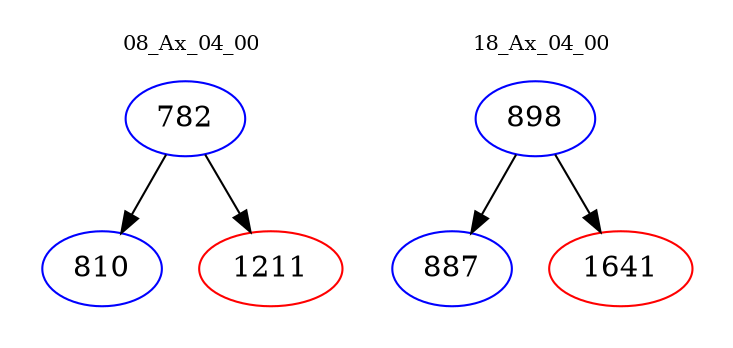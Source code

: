 digraph{
subgraph cluster_0 {
color = white
label = "08_Ax_04_00";
fontsize=10;
T0_782 [label="782", color="blue"]
T0_782 -> T0_810 [color="black"]
T0_810 [label="810", color="blue"]
T0_782 -> T0_1211 [color="black"]
T0_1211 [label="1211", color="red"]
}
subgraph cluster_1 {
color = white
label = "18_Ax_04_00";
fontsize=10;
T1_898 [label="898", color="blue"]
T1_898 -> T1_887 [color="black"]
T1_887 [label="887", color="blue"]
T1_898 -> T1_1641 [color="black"]
T1_1641 [label="1641", color="red"]
}
}
